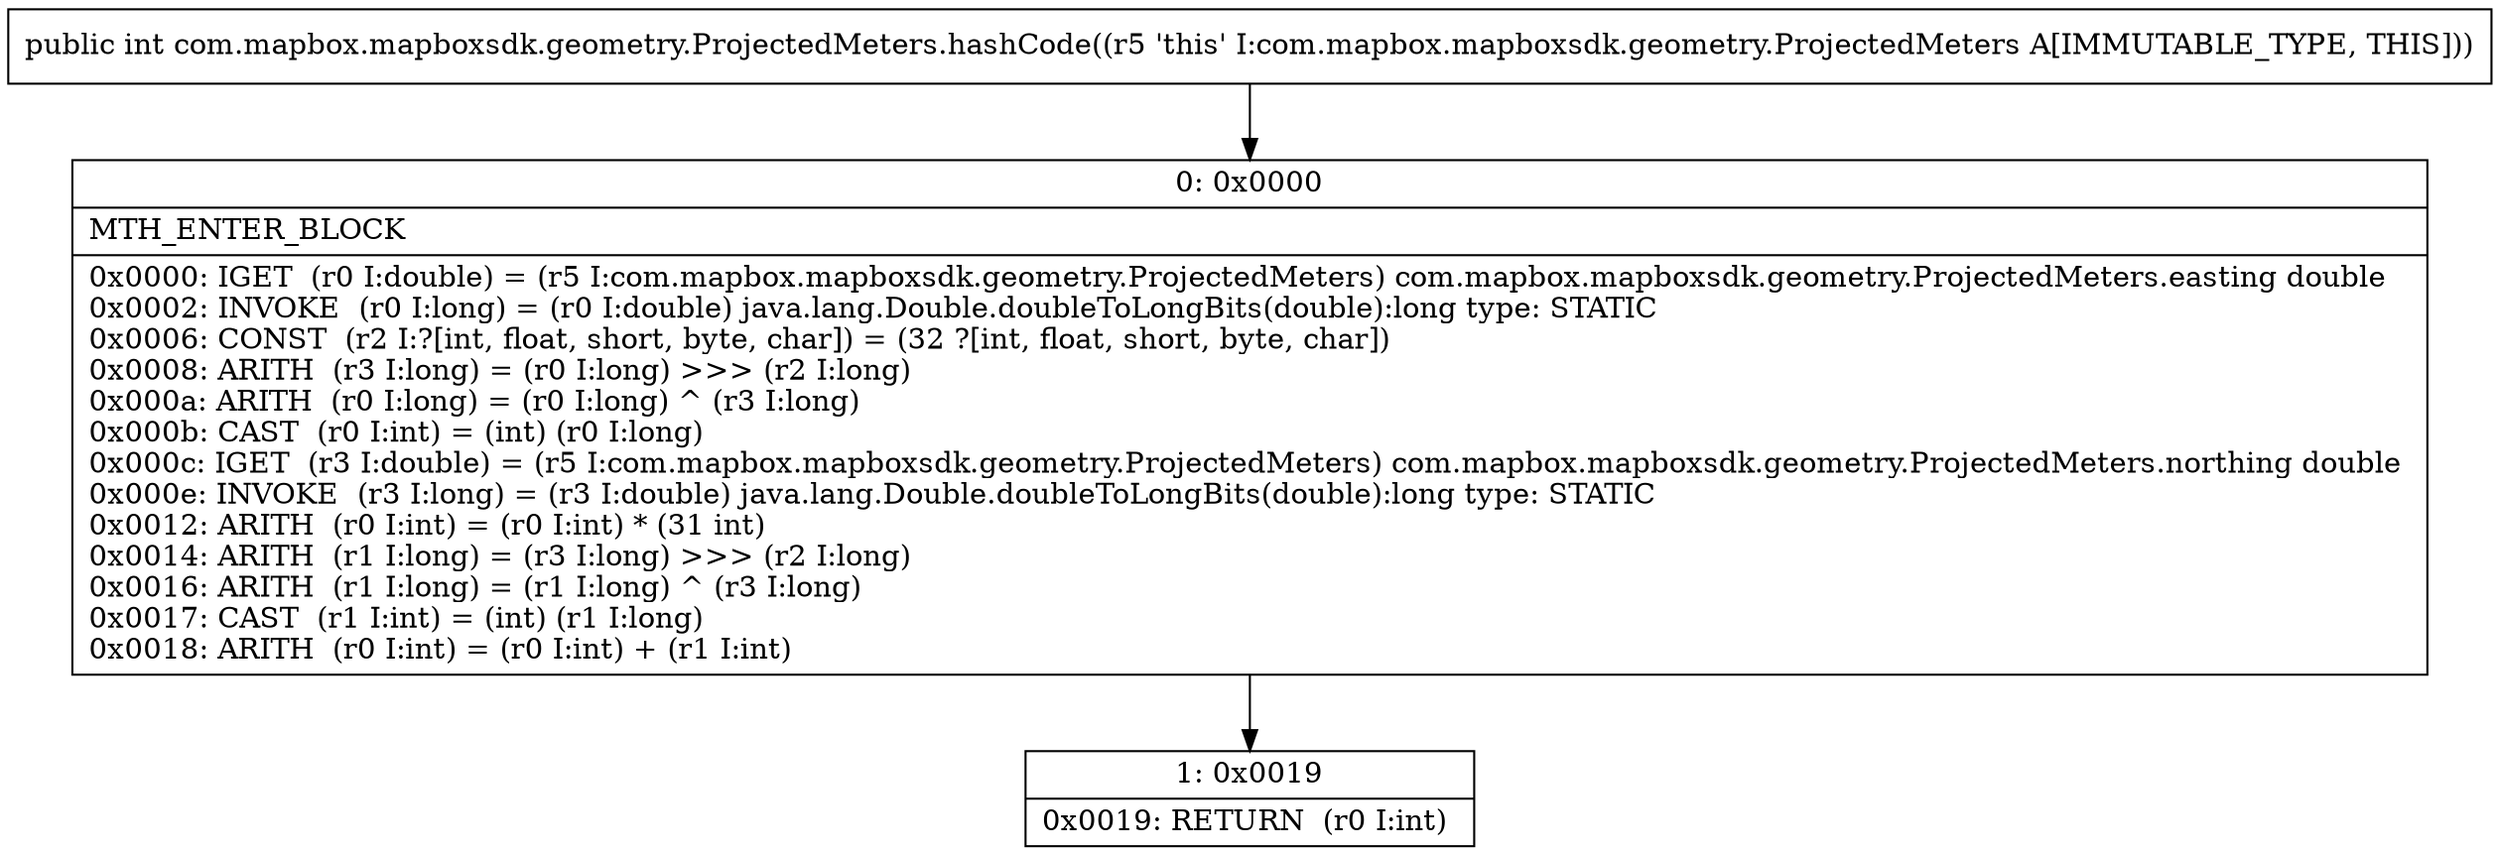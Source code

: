 digraph "CFG forcom.mapbox.mapboxsdk.geometry.ProjectedMeters.hashCode()I" {
Node_0 [shape=record,label="{0\:\ 0x0000|MTH_ENTER_BLOCK\l|0x0000: IGET  (r0 I:double) = (r5 I:com.mapbox.mapboxsdk.geometry.ProjectedMeters) com.mapbox.mapboxsdk.geometry.ProjectedMeters.easting double \l0x0002: INVOKE  (r0 I:long) = (r0 I:double) java.lang.Double.doubleToLongBits(double):long type: STATIC \l0x0006: CONST  (r2 I:?[int, float, short, byte, char]) = (32 ?[int, float, short, byte, char]) \l0x0008: ARITH  (r3 I:long) = (r0 I:long) \>\>\> (r2 I:long) \l0x000a: ARITH  (r0 I:long) = (r0 I:long) ^ (r3 I:long) \l0x000b: CAST  (r0 I:int) = (int) (r0 I:long) \l0x000c: IGET  (r3 I:double) = (r5 I:com.mapbox.mapboxsdk.geometry.ProjectedMeters) com.mapbox.mapboxsdk.geometry.ProjectedMeters.northing double \l0x000e: INVOKE  (r3 I:long) = (r3 I:double) java.lang.Double.doubleToLongBits(double):long type: STATIC \l0x0012: ARITH  (r0 I:int) = (r0 I:int) * (31 int) \l0x0014: ARITH  (r1 I:long) = (r3 I:long) \>\>\> (r2 I:long) \l0x0016: ARITH  (r1 I:long) = (r1 I:long) ^ (r3 I:long) \l0x0017: CAST  (r1 I:int) = (int) (r1 I:long) \l0x0018: ARITH  (r0 I:int) = (r0 I:int) + (r1 I:int) \l}"];
Node_1 [shape=record,label="{1\:\ 0x0019|0x0019: RETURN  (r0 I:int) \l}"];
MethodNode[shape=record,label="{public int com.mapbox.mapboxsdk.geometry.ProjectedMeters.hashCode((r5 'this' I:com.mapbox.mapboxsdk.geometry.ProjectedMeters A[IMMUTABLE_TYPE, THIS])) }"];
MethodNode -> Node_0;
Node_0 -> Node_1;
}

